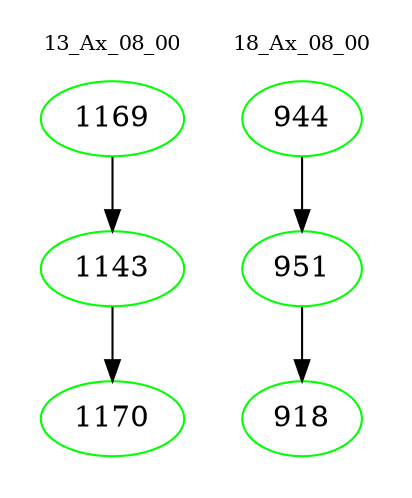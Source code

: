 digraph{
subgraph cluster_0 {
color = white
label = "13_Ax_08_00";
fontsize=10;
T0_1169 [label="1169", color="green"]
T0_1169 -> T0_1143 [color="black"]
T0_1143 [label="1143", color="green"]
T0_1143 -> T0_1170 [color="black"]
T0_1170 [label="1170", color="green"]
}
subgraph cluster_1 {
color = white
label = "18_Ax_08_00";
fontsize=10;
T1_944 [label="944", color="green"]
T1_944 -> T1_951 [color="black"]
T1_951 [label="951", color="green"]
T1_951 -> T1_918 [color="black"]
T1_918 [label="918", color="green"]
}
}
